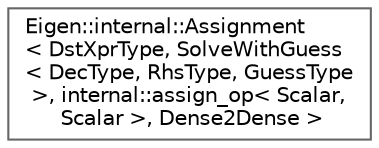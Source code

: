digraph "Graphical Class Hierarchy"
{
 // LATEX_PDF_SIZE
  bgcolor="transparent";
  edge [fontname=Helvetica,fontsize=10,labelfontname=Helvetica,labelfontsize=10];
  node [fontname=Helvetica,fontsize=10,shape=box,height=0.2,width=0.4];
  rankdir="LR";
  Node0 [id="Node000000",label="Eigen::internal::Assignment\l\< DstXprType, SolveWithGuess\l\< DecType, RhsType, GuessType\l \>, internal::assign_op\< Scalar,\l Scalar \>, Dense2Dense \>",height=0.2,width=0.4,color="grey40", fillcolor="white", style="filled",URL="$structEigen_1_1internal_1_1Assignment_3_01DstXprType_00_01SolveWithGuess_3_01DecType_00_01RhsTyp54a27e9b4de43cd961ad88381f8639d6.html",tooltip=" "];
}
